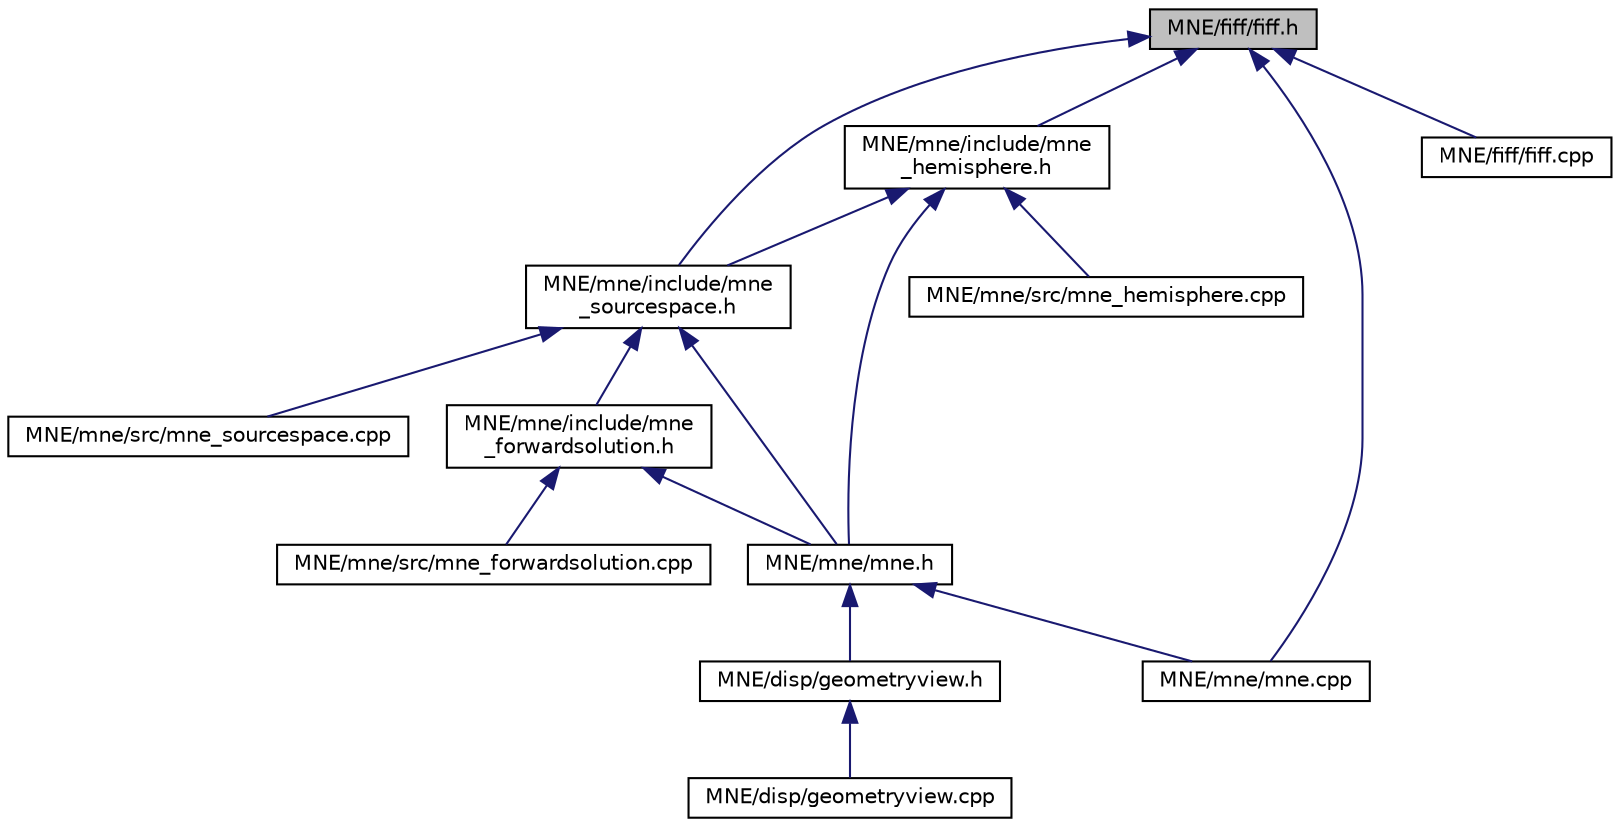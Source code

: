 digraph "MNE/fiff/fiff.h"
{
  edge [fontname="Helvetica",fontsize="10",labelfontname="Helvetica",labelfontsize="10"];
  node [fontname="Helvetica",fontsize="10",shape=record];
  Node1 [label="MNE/fiff/fiff.h",height=0.2,width=0.4,color="black", fillcolor="grey75", style="filled" fontcolor="black"];
  Node1 -> Node2 [dir="back",color="midnightblue",fontsize="10",style="solid",fontname="Helvetica"];
  Node2 [label="MNE/mne/include/mne\l_hemisphere.h",height=0.2,width=0.4,color="black", fillcolor="white", style="filled",URL="$mne__hemisphere_8h.html",tooltip="ToDo Documentation..."];
  Node2 -> Node3 [dir="back",color="midnightblue",fontsize="10",style="solid",fontname="Helvetica"];
  Node3 [label="MNE/mne/include/mne\l_sourcespace.h",height=0.2,width=0.4,color="black", fillcolor="white", style="filled",URL="$mne__sourcespace_8h.html",tooltip="ToDo Documentation..."];
  Node3 -> Node4 [dir="back",color="midnightblue",fontsize="10",style="solid",fontname="Helvetica"];
  Node4 [label="MNE/mne/include/mne\l_forwardsolution.h",height=0.2,width=0.4,color="black", fillcolor="white", style="filled",URL="$mne__forwardsolution_8h.html",tooltip="ToDo Documentation..."];
  Node4 -> Node5 [dir="back",color="midnightblue",fontsize="10",style="solid",fontname="Helvetica"];
  Node5 [label="MNE/mne/mne.h",height=0.2,width=0.4,color="black", fillcolor="white", style="filled",URL="$mne_8h.html",tooltip="ToDo Documentation..."];
  Node5 -> Node6 [dir="back",color="midnightblue",fontsize="10",style="solid",fontname="Helvetica"];
  Node6 [label="MNE/disp/geometryview.h",height=0.2,width=0.4,color="black", fillcolor="white", style="filled",URL="$geometryview_8h.html",tooltip="ToDo Documentation..."];
  Node6 -> Node7 [dir="back",color="midnightblue",fontsize="10",style="solid",fontname="Helvetica"];
  Node7 [label="MNE/disp/geometryview.cpp",height=0.2,width=0.4,color="black", fillcolor="white", style="filled",URL="$geometryview_8cpp.html",tooltip="ToDo Documentation..."];
  Node5 -> Node8 [dir="back",color="midnightblue",fontsize="10",style="solid",fontname="Helvetica"];
  Node8 [label="MNE/mne/mne.cpp",height=0.2,width=0.4,color="black", fillcolor="white", style="filled",URL="$mne_8cpp.html",tooltip="ToDo Documentation..."];
  Node4 -> Node9 [dir="back",color="midnightblue",fontsize="10",style="solid",fontname="Helvetica"];
  Node9 [label="MNE/mne/src/mne_forwardsolution.cpp",height=0.2,width=0.4,color="black", fillcolor="white", style="filled",URL="$mne__forwardsolution_8cpp.html",tooltip="ToDo Documentation..."];
  Node3 -> Node5 [dir="back",color="midnightblue",fontsize="10",style="solid",fontname="Helvetica"];
  Node3 -> Node10 [dir="back",color="midnightblue",fontsize="10",style="solid",fontname="Helvetica"];
  Node10 [label="MNE/mne/src/mne_sourcespace.cpp",height=0.2,width=0.4,color="black", fillcolor="white", style="filled",URL="$mne__sourcespace_8cpp.html",tooltip="ToDo Documentation..."];
  Node2 -> Node5 [dir="back",color="midnightblue",fontsize="10",style="solid",fontname="Helvetica"];
  Node2 -> Node11 [dir="back",color="midnightblue",fontsize="10",style="solid",fontname="Helvetica"];
  Node11 [label="MNE/mne/src/mne_hemisphere.cpp",height=0.2,width=0.4,color="black", fillcolor="white", style="filled",URL="$mne__hemisphere_8cpp.html",tooltip="ToDo Documentation..."];
  Node1 -> Node3 [dir="back",color="midnightblue",fontsize="10",style="solid",fontname="Helvetica"];
  Node1 -> Node12 [dir="back",color="midnightblue",fontsize="10",style="solid",fontname="Helvetica"];
  Node12 [label="MNE/fiff/fiff.cpp",height=0.2,width=0.4,color="black", fillcolor="white", style="filled",URL="$fiff_8cpp.html",tooltip="ToDo Documentation..."];
  Node1 -> Node8 [dir="back",color="midnightblue",fontsize="10",style="solid",fontname="Helvetica"];
}
